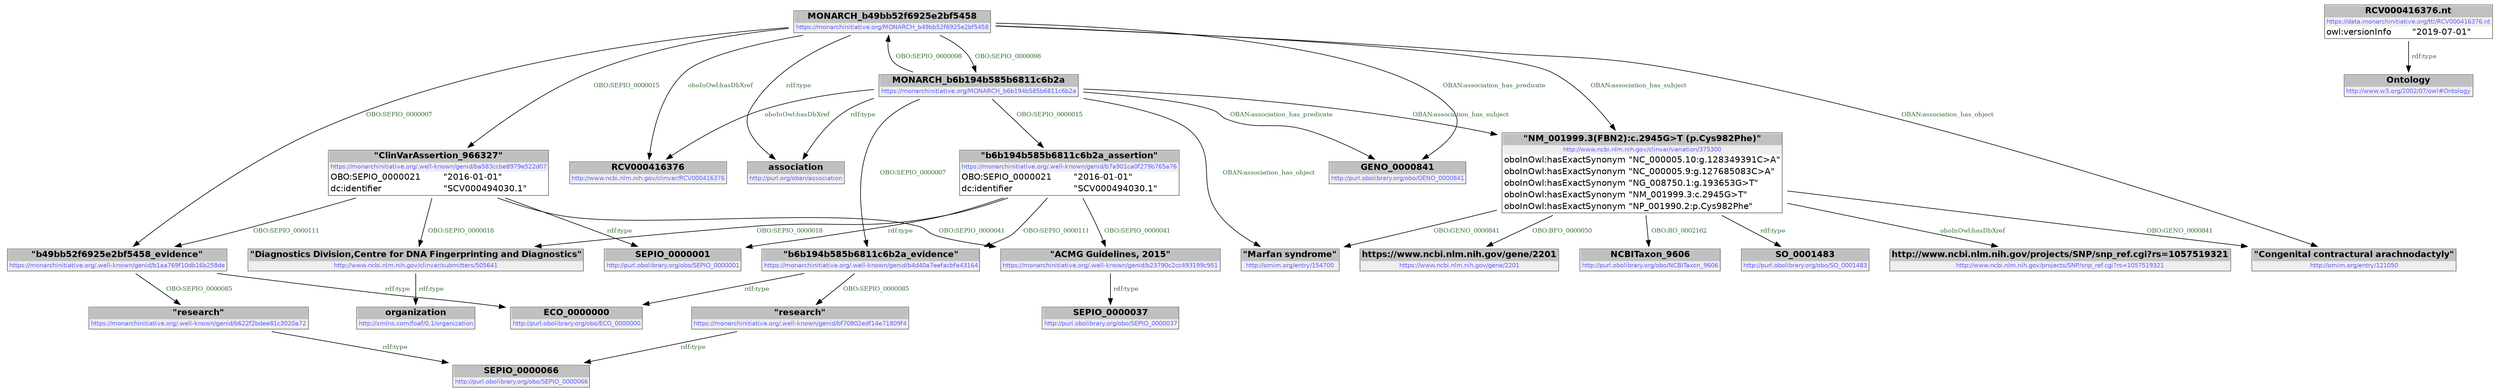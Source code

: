 digraph { 
 node [ fontname="DejaVu Sans" ] ; 
	node1 -> node0 [ color=BLACK, label=< <font point-size='10' color='#336633'>OBO:SEPIO_0000015</font> > ] ;
	node1 -> node2 [ color=BLACK, label=< <font point-size='10' color='#336633'>oboInOwl:hasDbXref</font> > ] ;
	node7 -> node1 [ color=BLACK, label=< <font point-size='10' color='#336633'>OBO:SEPIO_0000098</font> > ] ;
	node7 -> node8 [ color=BLACK, label=< <font point-size='10' color='#336633'>OBO:SEPIO_0000015</font> > ] ;
	node9 -> node10 [ color=BLACK, label=< <font point-size='10' color='#336633'>OBO:SEPIO_0000085</font> > ] ;
	node7 -> node11 [ color=BLACK, label=< <font point-size='10' color='#336633'>rdf:type</font> > ] ;
	node7 -> node2 [ color=BLACK, label=< <font point-size='10' color='#336633'>oboInOwl:hasDbXref</font> > ] ;
	node12 -> node13 [ color=BLACK, label=< <font point-size='10' color='#336633'>rdf:type</font> > ] ;
	node8 -> node14 [ color=BLACK, label=< <font point-size='10' color='#336633'>rdf:type</font> > ] ;
	node3 -> node15 [ color=BLACK, label=< <font point-size='10' color='#336633'>OBO:BFO_0000050</font> > ] ;
	node7 -> node16 [ color=BLACK, label=< <font point-size='10' color='#336633'>OBAN:association_has_object</font> > ] ;
	node7 -> node17 [ color=BLACK, label=< <font point-size='10' color='#336633'>OBAN:association_has_predicate</font> > ] ;
	node3 -> node18 [ color=BLACK, label=< <font point-size='10' color='#336633'>OBO:RO_0002162</font> > ] ;
	node9 -> node19 [ color=BLACK, label=< <font point-size='10' color='#336633'>rdf:type</font> > ] ;
	node3 -> node20 [ color=BLACK, label=< <font point-size='10' color='#336633'>rdf:type</font> > ] ;
	node10 -> node21 [ color=BLACK, label=< <font point-size='10' color='#336633'>rdf:type</font> > ] ;
	node8 -> node9 [ color=BLACK, label=< <font point-size='10' color='#336633'>OBO:SEPIO_0000111</font> > ] ;
	node1 -> node7 [ color=BLACK, label=< <font point-size='10' color='#336633'>OBO:SEPIO_0000098</font> > ] ;
	node3 -> node16 [ color=BLACK, label=< <font point-size='10' color='#336633'>OBO:GENO_0000841</font> > ] ;
	node1 -> node11 [ color=BLACK, label=< <font point-size='10' color='#336633'>rdf:type</font> > ] ;
	node7 -> node3 [ color=BLACK, label=< <font point-size='10' color='#336633'>OBAN:association_has_subject</font> > ] ;
	node3 -> node23 [ color=BLACK, label=< <font point-size='10' color='#336633'>oboInOwl:hasDbXref</font> > ] ;
	node1 -> node3 [ color=BLACK, label=< <font point-size='10' color='#336633'>OBAN:association_has_subject</font> > ] ;
	node0 -> node24 [ color=BLACK, label=< <font point-size='10' color='#336633'>OBO:SEPIO_0000018</font> > ] ;
	node0 -> node14 [ color=BLACK, label=< <font point-size='10' color='#336633'>rdf:type</font> > ] ;
	node8 -> node24 [ color=BLACK, label=< <font point-size='10' color='#336633'>OBO:SEPIO_0000018</font> > ] ;
	node22 -> node21 [ color=BLACK, label=< <font point-size='10' color='#336633'>rdf:type</font> > ] ;
	node5 -> node25 [ color=BLACK, label=< <font point-size='10' color='#336633'>rdf:type</font> > ] ;
	node4 -> node19 [ color=BLACK, label=< <font point-size='10' color='#336633'>rdf:type</font> > ] ;
	node1 -> node6 [ color=BLACK, label=< <font point-size='10' color='#336633'>OBAN:association_has_object</font> > ] ;
	node1 -> node4 [ color=BLACK, label=< <font point-size='10' color='#336633'>OBO:SEPIO_0000007</font> > ] ;
	node24 -> node26 [ color=BLACK, label=< <font point-size='10' color='#336633'>rdf:type</font> > ] ;
	node3 -> node6 [ color=BLACK, label=< <font point-size='10' color='#336633'>OBO:GENO_0000841</font> > ] ;
	node7 -> node9 [ color=BLACK, label=< <font point-size='10' color='#336633'>OBO:SEPIO_0000007</font> > ] ;
	node0 -> node4 [ color=BLACK, label=< <font point-size='10' color='#336633'>OBO:SEPIO_0000111</font> > ] ;
	node0 -> node5 [ color=BLACK, label=< <font point-size='10' color='#336633'>OBO:SEPIO_0000041</font> > ] ;
	node8 -> node5 [ color=BLACK, label=< <font point-size='10' color='#336633'>OBO:SEPIO_0000041</font> > ] ;
	node1 -> node17 [ color=BLACK, label=< <font point-size='10' color='#336633'>OBAN:association_has_predicate</font> > ] ;
	node4 -> node22 [ color=BLACK, label=< <font point-size='10' color='#336633'>OBO:SEPIO_0000085</font> > ] ;
# https://monarchinitiative.org/.well-known/genid/ba583ccbe8979e522d07 node0
node0 [ shape=none, color=black label=< <table color='#666666' cellborder='0' cellspacing='0' border='1'><tr><td colspan='2' bgcolor='grey'><B>&quot;ClinVarAssertion_966327&quot;</B></td></tr><tr><td href='https://monarchinitiative.org/.well-known/genid/ba583ccbe8979e522d07' bgcolor='#eeeeee' colspan='2'><font point-size='10' color='#6666ff'>https://monarchinitiative.org/.well-known/genid/ba583ccbe8979e522d07</font></td></tr><tr><td align='left'>OBO:SEPIO_0000021</td><td align='left'>&quot;2016-01-01&quot;</td></tr><tr><td align='left'>dc:identifier</td><td align='left'>&quot;SCV000494030.1&quot;</td></tr></table> > ] 
# https://monarchinitiative.org/MONARCH_b49bb52f6925e2bf5458 node1
node1 [ shape=none, color=black label=< <table color='#666666' cellborder='0' cellspacing='0' border='1'><tr><td colspan='2' bgcolor='grey'><B>MONARCH_b49bb52f6925e2bf5458</B></td></tr><tr><td href='https://monarchinitiative.org/MONARCH_b49bb52f6925e2bf5458' bgcolor='#eeeeee' colspan='2'><font point-size='10' color='#6666ff'>https://monarchinitiative.org/MONARCH_b49bb52f6925e2bf5458</font></td></tr></table> > ] 
# http://www.ncbi.nlm.nih.gov/clinvar/RCV000416376 node2
node2 [ shape=none, color=black label=< <table color='#666666' cellborder='0' cellspacing='0' border='1'><tr><td colspan='2' bgcolor='grey'><B>RCV000416376</B></td></tr><tr><td href='http://www.ncbi.nlm.nih.gov/clinvar/RCV000416376' bgcolor='#eeeeee' colspan='2'><font point-size='10' color='#6666ff'>http://www.ncbi.nlm.nih.gov/clinvar/RCV000416376</font></td></tr></table> > ] 
# http://www.ncbi.nlm.nih.gov/clinvar/variation/375300 node3
node3 [ shape=none, color=black label=< <table color='#666666' cellborder='0' cellspacing='0' border='1'><tr><td colspan='2' bgcolor='grey'><B>&quot;NM_001999.3(FBN2):c.2945G&gt;T (p.Cys982Phe)&quot;</B></td></tr><tr><td href='http://www.ncbi.nlm.nih.gov/clinvar/variation/375300' bgcolor='#eeeeee' colspan='2'><font point-size='10' color='#6666ff'>http://www.ncbi.nlm.nih.gov/clinvar/variation/375300</font></td></tr><tr><td align='left'>oboInOwl:hasExactSynonym</td><td align='left'>&quot;NC_000005.10:g.128349391C&gt;A&quot;</td></tr><tr><td align='left'>oboInOwl:hasExactSynonym</td><td align='left'>&quot;NC_000005.9:g.127685083C&gt;A&quot;</td></tr><tr><td align='left'>oboInOwl:hasExactSynonym</td><td align='left'>&quot;NG_008750.1:g.193653G&gt;T&quot;</td></tr><tr><td align='left'>oboInOwl:hasExactSynonym</td><td align='left'>&quot;NM_001999.3:c.2945G&gt;T&quot;</td></tr><tr><td align='left'>oboInOwl:hasExactSynonym</td><td align='left'>&quot;NP_001990.2:p.Cys982Phe&quot;</td></tr></table> > ] 
# https://monarchinitiative.org/.well-known/genid/b1aa769f10db16b258de node4
node4 [ shape=none, color=black label=< <table color='#666666' cellborder='0' cellspacing='0' border='1'><tr><td colspan='2' bgcolor='grey'><B>&quot;b49bb52f6925e2bf5458_evidence&quot;</B></td></tr><tr><td href='https://monarchinitiative.org/.well-known/genid/b1aa769f10db16b258de' bgcolor='#eeeeee' colspan='2'><font point-size='10' color='#6666ff'>https://monarchinitiative.org/.well-known/genid/b1aa769f10db16b258de</font></td></tr></table> > ] 
# https://monarchinitiative.org/.well-known/genid/b23790c2cc493199c951 node5
node5 [ shape=none, color=black label=< <table color='#666666' cellborder='0' cellspacing='0' border='1'><tr><td colspan='2' bgcolor='grey'><B>&quot;ACMG Guidelines, 2015&quot;</B></td></tr><tr><td href='https://monarchinitiative.org/.well-known/genid/b23790c2cc493199c951' bgcolor='#eeeeee' colspan='2'><font point-size='10' color='#6666ff'>https://monarchinitiative.org/.well-known/genid/b23790c2cc493199c951</font></td></tr></table> > ] 
# http://omim.org/entry/121050 node6
node6 [ shape=none, color=black label=< <table color='#666666' cellborder='0' cellspacing='0' border='1'><tr><td colspan='2' bgcolor='grey'><B>&quot;Congenital contractural arachnodactyly&quot;</B></td></tr><tr><td href='http://omim.org/entry/121050' bgcolor='#eeeeee' colspan='2'><font point-size='10' color='#6666ff'>http://omim.org/entry/121050</font></td></tr></table> > ] 
# https://monarchinitiative.org/MONARCH_b6b194b585b6811c6b2a node7
node7 [ shape=none, color=black label=< <table color='#666666' cellborder='0' cellspacing='0' border='1'><tr><td colspan='2' bgcolor='grey'><B>MONARCH_b6b194b585b6811c6b2a</B></td></tr><tr><td href='https://monarchinitiative.org/MONARCH_b6b194b585b6811c6b2a' bgcolor='#eeeeee' colspan='2'><font point-size='10' color='#6666ff'>https://monarchinitiative.org/MONARCH_b6b194b585b6811c6b2a</font></td></tr></table> > ] 
# https://monarchinitiative.org/.well-known/genid/b7a901ca0f279b765a76 node8
node8 [ shape=none, color=black label=< <table color='#666666' cellborder='0' cellspacing='0' border='1'><tr><td colspan='2' bgcolor='grey'><B>&quot;b6b194b585b6811c6b2a_assertion&quot;</B></td></tr><tr><td href='https://monarchinitiative.org/.well-known/genid/b7a901ca0f279b765a76' bgcolor='#eeeeee' colspan='2'><font point-size='10' color='#6666ff'>https://monarchinitiative.org/.well-known/genid/b7a901ca0f279b765a76</font></td></tr><tr><td align='left'>OBO:SEPIO_0000021</td><td align='left'>&quot;2016-01-01&quot;</td></tr><tr><td align='left'>dc:identifier</td><td align='left'>&quot;SCV000494030.1&quot;</td></tr></table> > ] 
# https://monarchinitiative.org/.well-known/genid/b4d40a7eefacbfe43164 node9
node9 [ shape=none, color=black label=< <table color='#666666' cellborder='0' cellspacing='0' border='1'><tr><td colspan='2' bgcolor='grey'><B>&quot;b6b194b585b6811c6b2a_evidence&quot;</B></td></tr><tr><td href='https://monarchinitiative.org/.well-known/genid/b4d40a7eefacbfe43164' bgcolor='#eeeeee' colspan='2'><font point-size='10' color='#6666ff'>https://monarchinitiative.org/.well-known/genid/b4d40a7eefacbfe43164</font></td></tr></table> > ] 
# https://monarchinitiative.org/.well-known/genid/bf70802edf14e71809f4 node10
node10 [ shape=none, color=black label=< <table color='#666666' cellborder='0' cellspacing='0' border='1'><tr><td colspan='2' bgcolor='grey'><B>&quot;research&quot;</B></td></tr><tr><td href='https://monarchinitiative.org/.well-known/genid/bf70802edf14e71809f4' bgcolor='#eeeeee' colspan='2'><font point-size='10' color='#6666ff'>https://monarchinitiative.org/.well-known/genid/bf70802edf14e71809f4</font></td></tr></table> > ] 
# http://purl.org/oban/association node11
node11 [ shape=none, color=black label=< <table color='#666666' cellborder='0' cellspacing='0' border='1'><tr><td colspan='2' bgcolor='grey'><B>association</B></td></tr><tr><td href='http://purl.org/oban/association' bgcolor='#eeeeee' colspan='2'><font point-size='10' color='#6666ff'>http://purl.org/oban/association</font></td></tr></table> > ] 
# https://data.monarchinitiative.org/ttl/RCV000416376.nt node12
node12 [ shape=none, color=black label=< <table color='#666666' cellborder='0' cellspacing='0' border='1'><tr><td colspan='2' bgcolor='grey'><B>RCV000416376.nt</B></td></tr><tr><td href='https://data.monarchinitiative.org/ttl/RCV000416376.nt' bgcolor='#eeeeee' colspan='2'><font point-size='10' color='#6666ff'>https://data.monarchinitiative.org/ttl/RCV000416376.nt</font></td></tr><tr><td align='left'>owl:versionInfo</td><td align='left'>&quot;2019-07-01&quot;</td></tr></table> > ] 
# http://www.w3.org/2002/07/owl#Ontology node13
node13 [ shape=none, color=black label=< <table color='#666666' cellborder='0' cellspacing='0' border='1'><tr><td colspan='2' bgcolor='grey'><B>Ontology</B></td></tr><tr><td href='http://www.w3.org/2002/07/owl#Ontology' bgcolor='#eeeeee' colspan='2'><font point-size='10' color='#6666ff'>http://www.w3.org/2002/07/owl#Ontology</font></td></tr></table> > ] 
# http://purl.obolibrary.org/obo/SEPIO_0000001 node14
node14 [ shape=none, color=black label=< <table color='#666666' cellborder='0' cellspacing='0' border='1'><tr><td colspan='2' bgcolor='grey'><B>SEPIO_0000001</B></td></tr><tr><td href='http://purl.obolibrary.org/obo/SEPIO_0000001' bgcolor='#eeeeee' colspan='2'><font point-size='10' color='#6666ff'>http://purl.obolibrary.org/obo/SEPIO_0000001</font></td></tr></table> > ] 
# https://www.ncbi.nlm.nih.gov/gene/2201 node15
node15 [ shape=none, color=black label=< <table color='#666666' cellborder='0' cellspacing='0' border='1'><tr><td colspan='2' bgcolor='grey'><B>https://www.ncbi.nlm.nih.gov/gene/2201</B></td></tr><tr><td href='https://www.ncbi.nlm.nih.gov/gene/2201' bgcolor='#eeeeee' colspan='2'><font point-size='10' color='#6666ff'>https://www.ncbi.nlm.nih.gov/gene/2201</font></td></tr></table> > ] 
# http://omim.org/entry/154700 node16
node16 [ shape=none, color=black label=< <table color='#666666' cellborder='0' cellspacing='0' border='1'><tr><td colspan='2' bgcolor='grey'><B>&quot;Marfan syndrome&quot;</B></td></tr><tr><td href='http://omim.org/entry/154700' bgcolor='#eeeeee' colspan='2'><font point-size='10' color='#6666ff'>http://omim.org/entry/154700</font></td></tr></table> > ] 
# http://purl.obolibrary.org/obo/GENO_0000841 node17
node17 [ shape=none, color=black label=< <table color='#666666' cellborder='0' cellspacing='0' border='1'><tr><td colspan='2' bgcolor='grey'><B>GENO_0000841</B></td></tr><tr><td href='http://purl.obolibrary.org/obo/GENO_0000841' bgcolor='#eeeeee' colspan='2'><font point-size='10' color='#6666ff'>http://purl.obolibrary.org/obo/GENO_0000841</font></td></tr></table> > ] 
# http://purl.obolibrary.org/obo/NCBITaxon_9606 node18
node18 [ shape=none, color=black label=< <table color='#666666' cellborder='0' cellspacing='0' border='1'><tr><td colspan='2' bgcolor='grey'><B>NCBITaxon_9606</B></td></tr><tr><td href='http://purl.obolibrary.org/obo/NCBITaxon_9606' bgcolor='#eeeeee' colspan='2'><font point-size='10' color='#6666ff'>http://purl.obolibrary.org/obo/NCBITaxon_9606</font></td></tr></table> > ] 
# http://purl.obolibrary.org/obo/ECO_0000000 node19
node19 [ shape=none, color=black label=< <table color='#666666' cellborder='0' cellspacing='0' border='1'><tr><td colspan='2' bgcolor='grey'><B>ECO_0000000</B></td></tr><tr><td href='http://purl.obolibrary.org/obo/ECO_0000000' bgcolor='#eeeeee' colspan='2'><font point-size='10' color='#6666ff'>http://purl.obolibrary.org/obo/ECO_0000000</font></td></tr></table> > ] 
# http://purl.obolibrary.org/obo/SO_0001483 node20
node20 [ shape=none, color=black label=< <table color='#666666' cellborder='0' cellspacing='0' border='1'><tr><td colspan='2' bgcolor='grey'><B>SO_0001483</B></td></tr><tr><td href='http://purl.obolibrary.org/obo/SO_0001483' bgcolor='#eeeeee' colspan='2'><font point-size='10' color='#6666ff'>http://purl.obolibrary.org/obo/SO_0001483</font></td></tr></table> > ] 
# http://purl.obolibrary.org/obo/SEPIO_0000066 node21
node21 [ shape=none, color=black label=< <table color='#666666' cellborder='0' cellspacing='0' border='1'><tr><td colspan='2' bgcolor='grey'><B>SEPIO_0000066</B></td></tr><tr><td href='http://purl.obolibrary.org/obo/SEPIO_0000066' bgcolor='#eeeeee' colspan='2'><font point-size='10' color='#6666ff'>http://purl.obolibrary.org/obo/SEPIO_0000066</font></td></tr></table> > ] 
# https://monarchinitiative.org/.well-known/genid/b622f2bdee81c3020a72 node22
node22 [ shape=none, color=black label=< <table color='#666666' cellborder='0' cellspacing='0' border='1'><tr><td colspan='2' bgcolor='grey'><B>&quot;research&quot;</B></td></tr><tr><td href='https://monarchinitiative.org/.well-known/genid/b622f2bdee81c3020a72' bgcolor='#eeeeee' colspan='2'><font point-size='10' color='#6666ff'>https://monarchinitiative.org/.well-known/genid/b622f2bdee81c3020a72</font></td></tr></table> > ] 
# http://www.ncbi.nlm.nih.gov/projects/SNP/snp_ref.cgi?rs=1057519321 node23
node23 [ shape=none, color=black label=< <table color='#666666' cellborder='0' cellspacing='0' border='1'><tr><td colspan='2' bgcolor='grey'><B>http://www.ncbi.nlm.nih.gov/projects/SNP/snp_ref.cgi?rs=1057519321</B></td></tr><tr><td href='http://www.ncbi.nlm.nih.gov/projects/SNP/snp_ref.cgi?rs=1057519321' bgcolor='#eeeeee' colspan='2'><font point-size='10' color='#6666ff'>http://www.ncbi.nlm.nih.gov/projects/SNP/snp_ref.cgi?rs=1057519321</font></td></tr></table> > ] 
# http://www.ncbi.nlm.nih.gov/clinvar/submitters/505641 node24
node24 [ shape=none, color=black label=< <table color='#666666' cellborder='0' cellspacing='0' border='1'><tr><td colspan='2' bgcolor='grey'><B>&quot;Diagnostics Division,Centre for DNA Fingerprinting and Diagnostics&quot;</B></td></tr><tr><td href='http://www.ncbi.nlm.nih.gov/clinvar/submitters/505641' bgcolor='#eeeeee' colspan='2'><font point-size='10' color='#6666ff'>http://www.ncbi.nlm.nih.gov/clinvar/submitters/505641</font></td></tr></table> > ] 
# http://purl.obolibrary.org/obo/SEPIO_0000037 node25
node25 [ shape=none, color=black label=< <table color='#666666' cellborder='0' cellspacing='0' border='1'><tr><td colspan='2' bgcolor='grey'><B>SEPIO_0000037</B></td></tr><tr><td href='http://purl.obolibrary.org/obo/SEPIO_0000037' bgcolor='#eeeeee' colspan='2'><font point-size='10' color='#6666ff'>http://purl.obolibrary.org/obo/SEPIO_0000037</font></td></tr></table> > ] 
# http://xmlns.com/foaf/0.1/organization node26
node26 [ shape=none, color=black label=< <table color='#666666' cellborder='0' cellspacing='0' border='1'><tr><td colspan='2' bgcolor='grey'><B>organization</B></td></tr><tr><td href='http://xmlns.com/foaf/0.1/organization' bgcolor='#eeeeee' colspan='2'><font point-size='10' color='#6666ff'>http://xmlns.com/foaf/0.1/organization</font></td></tr></table> > ] 
}
